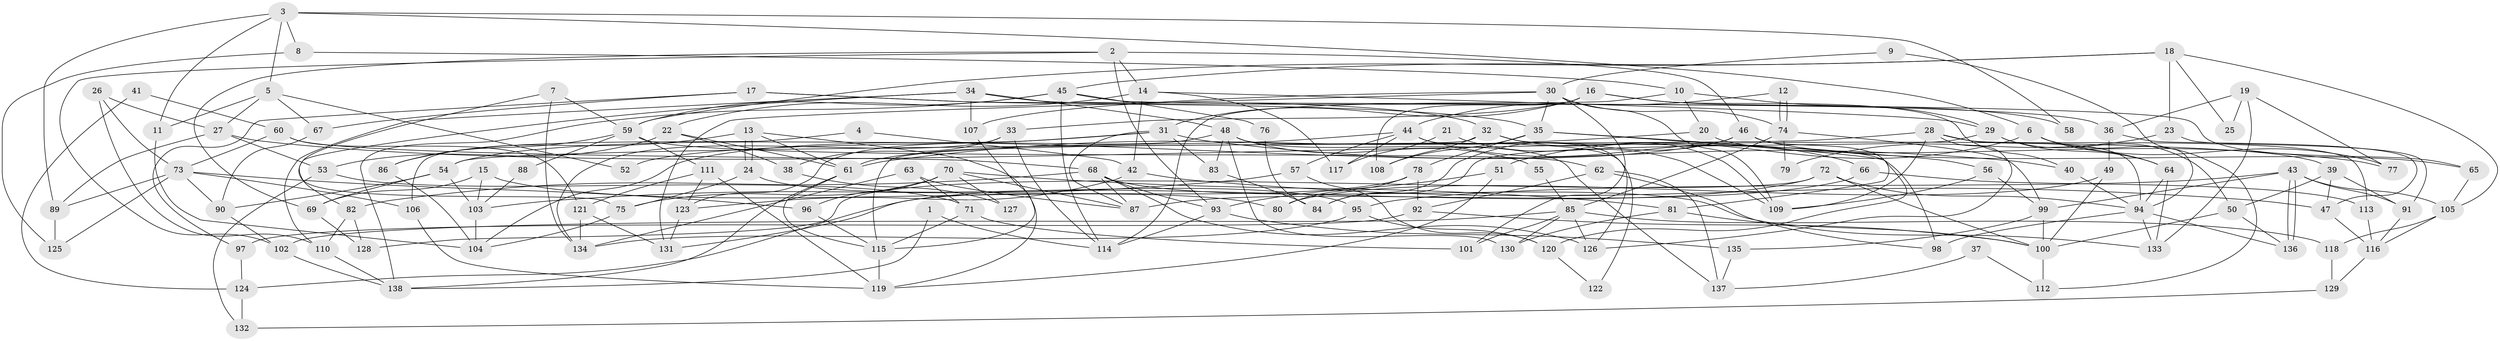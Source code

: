 // Generated by graph-tools (version 1.1) at 2025/02/03/09/25 03:02:07]
// undirected, 138 vertices, 276 edges
graph export_dot {
graph [start="1"]
  node [color=gray90,style=filled];
  1;
  2;
  3;
  4;
  5;
  6;
  7;
  8;
  9;
  10;
  11;
  12;
  13;
  14;
  15;
  16;
  17;
  18;
  19;
  20;
  21;
  22;
  23;
  24;
  25;
  26;
  27;
  28;
  29;
  30;
  31;
  32;
  33;
  34;
  35;
  36;
  37;
  38;
  39;
  40;
  41;
  42;
  43;
  44;
  45;
  46;
  47;
  48;
  49;
  50;
  51;
  52;
  53;
  54;
  55;
  56;
  57;
  58;
  59;
  60;
  61;
  62;
  63;
  64;
  65;
  66;
  67;
  68;
  69;
  70;
  71;
  72;
  73;
  74;
  75;
  76;
  77;
  78;
  79;
  80;
  81;
  82;
  83;
  84;
  85;
  86;
  87;
  88;
  89;
  90;
  91;
  92;
  93;
  94;
  95;
  96;
  97;
  98;
  99;
  100;
  101;
  102;
  103;
  104;
  105;
  106;
  107;
  108;
  109;
  110;
  111;
  112;
  113;
  114;
  115;
  116;
  117;
  118;
  119;
  120;
  121;
  122;
  123;
  124;
  125;
  126;
  127;
  128;
  129;
  130;
  131;
  132;
  133;
  134;
  135;
  136;
  137;
  138;
  1 -- 138;
  1 -- 114;
  2 -- 102;
  2 -- 69;
  2 -- 14;
  2 -- 46;
  2 -- 93;
  3 -- 5;
  3 -- 6;
  3 -- 8;
  3 -- 11;
  3 -- 58;
  3 -- 89;
  4 -- 42;
  4 -- 106;
  5 -- 67;
  5 -- 11;
  5 -- 27;
  5 -- 52;
  6 -- 77;
  6 -- 51;
  6 -- 64;
  6 -- 112;
  7 -- 59;
  7 -- 75;
  7 -- 134;
  8 -- 125;
  8 -- 10;
  9 -- 30;
  9 -- 94;
  10 -- 29;
  10 -- 20;
  10 -- 114;
  11 -- 104;
  12 -- 74;
  12 -- 74;
  12 -- 44;
  13 -- 61;
  13 -- 24;
  13 -- 24;
  13 -- 86;
  13 -- 119;
  14 -- 42;
  14 -- 22;
  14 -- 29;
  14 -- 117;
  15 -- 103;
  15 -- 69;
  15 -- 80;
  16 -- 31;
  16 -- 108;
  16 -- 33;
  16 -- 40;
  16 -- 58;
  17 -- 97;
  17 -- 32;
  17 -- 35;
  17 -- 67;
  18 -- 45;
  18 -- 59;
  18 -- 23;
  18 -- 25;
  18 -- 105;
  19 -- 36;
  19 -- 133;
  19 -- 25;
  19 -- 77;
  20 -- 61;
  20 -- 39;
  21 -- 109;
  21 -- 117;
  22 -- 53;
  22 -- 38;
  22 -- 61;
  23 -- 91;
  23 -- 79;
  24 -- 95;
  24 -- 75;
  26 -- 110;
  26 -- 27;
  26 -- 73;
  27 -- 89;
  27 -- 53;
  27 -- 77;
  28 -- 126;
  28 -- 54;
  28 -- 94;
  28 -- 109;
  28 -- 113;
  29 -- 64;
  29 -- 50;
  29 -- 84;
  30 -- 131;
  30 -- 35;
  30 -- 74;
  30 -- 101;
  30 -- 107;
  30 -- 109;
  31 -- 40;
  31 -- 83;
  31 -- 52;
  31 -- 54;
  31 -- 87;
  32 -- 109;
  32 -- 98;
  32 -- 108;
  32 -- 115;
  33 -- 114;
  33 -- 38;
  33 -- 134;
  34 -- 82;
  34 -- 107;
  34 -- 36;
  34 -- 48;
  34 -- 110;
  35 -- 56;
  35 -- 78;
  35 -- 108;
  35 -- 120;
  36 -- 47;
  36 -- 49;
  37 -- 112;
  37 -- 137;
  38 -- 127;
  39 -- 91;
  39 -- 47;
  39 -- 50;
  40 -- 94;
  41 -- 124;
  41 -- 60;
  42 -- 123;
  42 -- 47;
  43 -- 99;
  43 -- 136;
  43 -- 136;
  43 -- 91;
  43 -- 95;
  43 -- 105;
  44 -- 61;
  44 -- 126;
  44 -- 57;
  44 -- 66;
  44 -- 117;
  45 -- 59;
  45 -- 114;
  45 -- 65;
  45 -- 76;
  45 -- 138;
  46 -- 65;
  46 -- 81;
  46 -- 84;
  46 -- 104;
  47 -- 116;
  48 -- 130;
  48 -- 55;
  48 -- 83;
  48 -- 122;
  48 -- 123;
  48 -- 137;
  49 -- 100;
  49 -- 80;
  50 -- 100;
  50 -- 136;
  51 -- 93;
  51 -- 119;
  53 -- 71;
  53 -- 132;
  54 -- 103;
  54 -- 69;
  54 -- 90;
  55 -- 85;
  56 -- 109;
  56 -- 99;
  57 -- 120;
  57 -- 103;
  59 -- 111;
  59 -- 86;
  59 -- 62;
  59 -- 88;
  60 -- 73;
  60 -- 121;
  60 -- 68;
  61 -- 115;
  61 -- 138;
  62 -- 92;
  62 -- 98;
  62 -- 137;
  63 -- 87;
  63 -- 134;
  63 -- 71;
  64 -- 94;
  64 -- 133;
  65 -- 105;
  66 -- 87;
  66 -- 113;
  67 -- 90;
  68 -- 133;
  68 -- 82;
  68 -- 87;
  68 -- 93;
  68 -- 126;
  69 -- 128;
  70 -- 81;
  70 -- 87;
  70 -- 75;
  70 -- 96;
  70 -- 127;
  71 -- 115;
  71 -- 101;
  72 -- 100;
  72 -- 94;
  72 -- 128;
  72 -- 131;
  73 -- 90;
  73 -- 89;
  73 -- 96;
  73 -- 106;
  73 -- 125;
  74 -- 79;
  74 -- 85;
  74 -- 99;
  75 -- 104;
  76 -- 84;
  78 -- 80;
  78 -- 92;
  78 -- 124;
  81 -- 100;
  81 -- 130;
  82 -- 110;
  82 -- 128;
  83 -- 84;
  85 -- 101;
  85 -- 102;
  85 -- 118;
  85 -- 126;
  85 -- 130;
  86 -- 104;
  88 -- 103;
  89 -- 125;
  90 -- 102;
  91 -- 116;
  92 -- 100;
  92 -- 97;
  93 -- 114;
  93 -- 135;
  94 -- 136;
  94 -- 98;
  94 -- 133;
  95 -- 134;
  95 -- 120;
  96 -- 115;
  97 -- 124;
  99 -- 135;
  99 -- 100;
  100 -- 112;
  102 -- 138;
  103 -- 104;
  105 -- 116;
  105 -- 118;
  106 -- 119;
  107 -- 115;
  110 -- 138;
  111 -- 123;
  111 -- 119;
  111 -- 121;
  113 -- 116;
  115 -- 119;
  116 -- 129;
  118 -- 129;
  120 -- 122;
  121 -- 134;
  121 -- 131;
  123 -- 131;
  124 -- 132;
  129 -- 132;
  135 -- 137;
}
